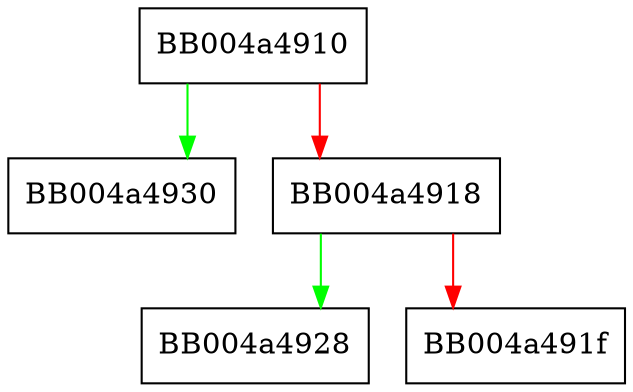 digraph ssl_hmac_update {
  node [shape="box"];
  graph [splines=ortho];
  BB004a4910 -> BB004a4930 [color="green"];
  BB004a4910 -> BB004a4918 [color="red"];
  BB004a4918 -> BB004a4928 [color="green"];
  BB004a4918 -> BB004a491f [color="red"];
}